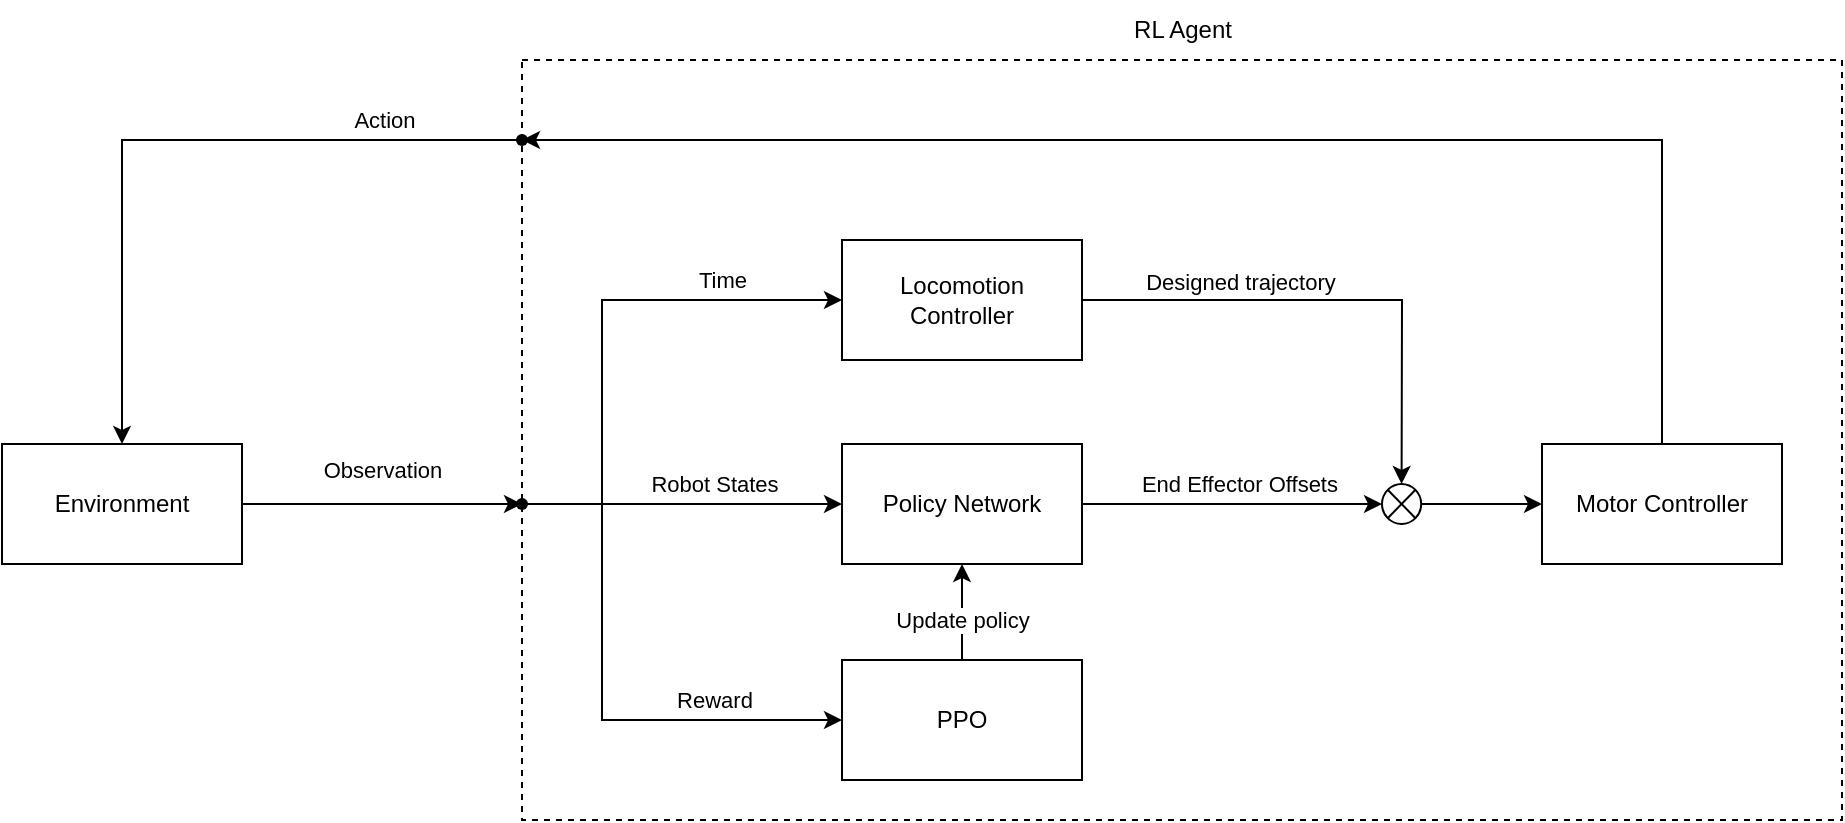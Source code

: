 <mxfile version="28.0.7">
  <diagram id="_LmFZFXPRlBDn7PypJUd" name="Page-1">
    <mxGraphModel dx="2139" dy="781" grid="1" gridSize="10" guides="1" tooltips="1" connect="1" arrows="1" fold="1" page="1" pageScale="1" pageWidth="850" pageHeight="1100" math="0" shadow="0">
      <root>
        <mxCell id="0" />
        <mxCell id="1" parent="0" />
        <mxCell id="57" value="" style="rounded=0;whiteSpace=wrap;html=1;dashed=1;" parent="1" vertex="1">
          <mxGeometry x="250" y="80" width="660" height="380" as="geometry" />
        </mxCell>
        <mxCell id="42" style="edgeStyle=none;html=1;exitX=1;exitY=0.5;exitDx=0;exitDy=0;entryX=0.5;entryY=0;entryDx=0;entryDy=0;rounded=0;" parent="1" source="2" target="6" edge="1">
          <mxGeometry relative="1" as="geometry">
            <Array as="points">
              <mxPoint x="690" y="200" />
            </Array>
          </mxGeometry>
        </mxCell>
        <mxCell id="47" value="Designed trajectory" style="edgeLabel;html=1;align=center;verticalAlign=middle;resizable=0;points=[];" parent="42" vertex="1" connectable="0">
          <mxGeometry x="-0.369" y="9" relative="1" as="geometry">
            <mxPoint x="-1" as="offset" />
          </mxGeometry>
        </mxCell>
        <mxCell id="2" value="Locomotion&lt;br&gt;Controller" style="rounded=0;whiteSpace=wrap;html=1;" parent="1" vertex="1">
          <mxGeometry x="410" y="170" width="120" height="60" as="geometry" />
        </mxCell>
        <mxCell id="34" style="edgeStyle=none;html=1;exitX=1;exitY=0.5;exitDx=0;exitDy=0;entryX=0;entryY=0.5;entryDx=0;entryDy=0;" parent="1" source="6" target="7" edge="1">
          <mxGeometry relative="1" as="geometry" />
        </mxCell>
        <mxCell id="6" value="" style="shape=sumEllipse;perimeter=ellipsePerimeter;whiteSpace=wrap;html=1;backgroundOutline=1;" parent="1" vertex="1">
          <mxGeometry x="680" y="292" width="19.59" height="20" as="geometry" />
        </mxCell>
        <mxCell id="41" style="edgeStyle=none;html=1;entryX=0.5;entryY=0;entryDx=0;entryDy=0;rounded=0;" parent="1" source="67" target="9" edge="1">
          <mxGeometry relative="1" as="geometry">
            <Array as="points">
              <mxPoint x="50" y="120" />
            </Array>
          </mxGeometry>
        </mxCell>
        <mxCell id="73" value="Action" style="edgeLabel;html=1;align=center;verticalAlign=middle;resizable=0;points=[];" parent="41" vertex="1" connectable="0">
          <mxGeometry x="-0.601" y="1" relative="1" as="geometry">
            <mxPoint x="1" y="-11" as="offset" />
          </mxGeometry>
        </mxCell>
        <mxCell id="7" value="Motor Controller" style="rounded=0;whiteSpace=wrap;html=1;" parent="1" vertex="1">
          <mxGeometry x="760" y="272" width="120" height="60" as="geometry" />
        </mxCell>
        <mxCell id="29" style="edgeStyle=none;html=1;entryX=0;entryY=0.5;entryDx=0;entryDy=0;rounded=0;curved=0;" parent="1" target="15" edge="1">
          <mxGeometry relative="1" as="geometry">
            <mxPoint x="190" y="400" as="targetPoint" />
            <Array as="points">
              <mxPoint x="290" y="410" />
            </Array>
            <mxPoint x="290" y="300" as="sourcePoint" />
          </mxGeometry>
        </mxCell>
        <mxCell id="52" value="Reward" style="edgeLabel;html=1;align=center;verticalAlign=middle;resizable=0;points=[];" parent="29" vertex="1" connectable="0">
          <mxGeometry x="0.568" y="-2" relative="1" as="geometry">
            <mxPoint x="-15" y="-12" as="offset" />
          </mxGeometry>
        </mxCell>
        <mxCell id="9" value="Environment" style="rounded=0;whiteSpace=wrap;html=1;" parent="1" vertex="1">
          <mxGeometry x="-10" y="272" width="120" height="60" as="geometry" />
        </mxCell>
        <mxCell id="17" style="edgeStyle=none;html=1;exitX=0.5;exitY=0;exitDx=0;exitDy=0;entryX=0.5;entryY=1;entryDx=0;entryDy=0;" parent="1" source="15" target="16" edge="1">
          <mxGeometry relative="1" as="geometry" />
        </mxCell>
        <mxCell id="55" value="Update policy" style="edgeLabel;html=1;align=center;verticalAlign=middle;resizable=0;points=[];" parent="17" vertex="1" connectable="0">
          <mxGeometry x="-0.164" y="1" relative="1" as="geometry">
            <mxPoint x="1" as="offset" />
          </mxGeometry>
        </mxCell>
        <mxCell id="15" value="PPO" style="rounded=0;whiteSpace=wrap;html=1;" parent="1" vertex="1">
          <mxGeometry x="410" y="380" width="120" height="60" as="geometry" />
        </mxCell>
        <mxCell id="32" style="edgeStyle=none;html=1;exitX=1;exitY=0.5;exitDx=0;exitDy=0;entryX=0;entryY=0.5;entryDx=0;entryDy=0;" parent="1" source="16" target="6" edge="1">
          <mxGeometry relative="1" as="geometry">
            <mxPoint x="590" y="302" as="targetPoint" />
          </mxGeometry>
        </mxCell>
        <mxCell id="46" value="End Effector Offsets&amp;nbsp;" style="edgeLabel;html=1;align=center;verticalAlign=middle;resizable=0;points=[];" parent="32" vertex="1" connectable="0">
          <mxGeometry x="-0.277" y="-2" relative="1" as="geometry">
            <mxPoint x="26" y="-12" as="offset" />
          </mxGeometry>
        </mxCell>
        <mxCell id="16" value="Policy Network" style="rounded=0;whiteSpace=wrap;html=1;" parent="1" vertex="1">
          <mxGeometry x="410" y="272" width="120" height="60" as="geometry" />
        </mxCell>
        <mxCell id="21" value="" style="endArrow=classic;html=1;entryX=0;entryY=0.5;entryDx=0;entryDy=0;rounded=0;" parent="1" target="2" edge="1">
          <mxGeometry width="50" height="50" relative="1" as="geometry">
            <mxPoint x="290" y="300" as="sourcePoint" />
            <mxPoint x="90" y="90" as="targetPoint" />
            <Array as="points">
              <mxPoint x="290" y="200" />
            </Array>
          </mxGeometry>
        </mxCell>
        <mxCell id="22" value="Time" style="edgeLabel;html=1;align=center;verticalAlign=middle;resizable=0;points=[];" parent="21" vertex="1" connectable="0">
          <mxGeometry x="-0.044" y="-1" relative="1" as="geometry">
            <mxPoint x="55" y="-11" as="offset" />
          </mxGeometry>
        </mxCell>
        <mxCell id="50" value="" style="edgeStyle=none;html=1;exitX=1;exitY=0.5;exitDx=0;exitDy=0;entryDx=0;entryDy=0;" parent="1" source="9" target="49" edge="1">
          <mxGeometry relative="1" as="geometry">
            <mxPoint x="144" y="302" as="sourcePoint" />
            <mxPoint x="410" y="302" as="targetPoint" />
            <Array as="points" />
          </mxGeometry>
        </mxCell>
        <mxCell id="56" value="Observation" style="edgeLabel;html=1;align=center;verticalAlign=middle;resizable=0;points=[];" parent="50" vertex="1" connectable="0">
          <mxGeometry x="-0.187" y="-5" relative="1" as="geometry">
            <mxPoint x="13" y="-22" as="offset" />
          </mxGeometry>
        </mxCell>
        <mxCell id="64" style="edgeStyle=none;html=1;entryX=0;entryY=0.5;entryDx=0;entryDy=0;" parent="1" source="49" target="16" edge="1">
          <mxGeometry relative="1" as="geometry">
            <mxPoint x="280" y="302" as="targetPoint" />
          </mxGeometry>
        </mxCell>
        <mxCell id="65" value="&lt;span style=&quot;color: rgb(0, 0, 0);&quot;&gt;Robot S&lt;/span&gt;&lt;span style=&quot;scrollbar-color: light-dark(#e2e2e2, #4b4b4b)&lt;br/&gt;&#x9;&#x9;&#x9;&#x9;&#x9;light-dark(#fbfbfb, var(--dark-panel-color)); background-color: light-dark(#ffffff, var(--ge-dark-color, #121212));&quot;&gt;tates&lt;/span&gt;" style="edgeLabel;html=1;align=center;verticalAlign=middle;resizable=0;points=[];" parent="64" vertex="1" connectable="0">
          <mxGeometry x="0.197" y="-3" relative="1" as="geometry">
            <mxPoint y="-13" as="offset" />
          </mxGeometry>
        </mxCell>
        <mxCell id="49" value="" style="shape=waypoint;sketch=0;fillStyle=solid;size=6;pointerEvents=1;points=[];fillColor=none;resizable=0;rotatable=0;perimeter=centerPerimeter;snapToPoint=1;" parent="1" vertex="1">
          <mxGeometry x="240" y="292" width="20" height="20" as="geometry" />
        </mxCell>
        <mxCell id="68" value="" style="edgeStyle=none;html=1;entryDx=0;entryDy=0;rounded=0;" parent="1" source="7" target="67" edge="1">
          <mxGeometry relative="1" as="geometry">
            <mxPoint x="820" y="272" as="sourcePoint" />
            <mxPoint x="50" y="272" as="targetPoint" />
            <Array as="points">
              <mxPoint x="820" y="120" />
            </Array>
          </mxGeometry>
        </mxCell>
        <mxCell id="67" value="" style="shape=waypoint;sketch=0;fillStyle=solid;size=6;pointerEvents=1;points=[];fillColor=none;resizable=0;rotatable=0;perimeter=centerPerimeter;snapToPoint=1;" parent="1" vertex="1">
          <mxGeometry x="240" y="110" width="20" height="20" as="geometry" />
        </mxCell>
        <mxCell id="74" value="RL Agent" style="text;html=1;align=center;verticalAlign=middle;resizable=0;points=[];autosize=1;strokeColor=none;fillColor=none;" parent="1" vertex="1">
          <mxGeometry x="545" y="50" width="70" height="30" as="geometry" />
        </mxCell>
      </root>
    </mxGraphModel>
  </diagram>
</mxfile>
